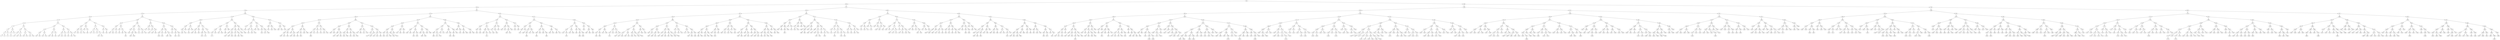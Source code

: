 digraph AVLBaum
{
914 -> 500;
914 -> 1489;
500 -> 244;
500 -> 741;
244 -> 148;
244 -> 401;
148 -> 85;
148 -> 209;
85 -> 56;
85 -> 116;
56 -> 27;
56 -> 69;
27 -> 12;
27 -> 42;
12 -> 7;
12 -> 19;
7 -> 4;
7 -> 10;
4 -> 2;
4 -> 6;
2 -> 1;
2 -> 3;
6 -> 5;
10 -> 9;
10 -> 11;
9 -> 8;
19 -> 15;
19 -> 23;
15 -> 13;
15 -> 17;
13 -> 14;
17 -> 16;
17 -> 18;
23 -> 21;
23 -> 25;
21 -> 20;
21 -> 22;
25 -> 24;
25 -> 26;
42 -> 35;
42 -> 49;
35 -> 31;
35 -> 39;
31 -> 29;
31 -> 33;
29 -> 28;
29 -> 30;
33 -> 32;
33 -> 34;
39 -> 37;
39 -> 41;
37 -> 36;
37 -> 38;
41 -> 40;
49 -> 46;
49 -> 52;
46 -> 44;
46 -> 47;
44 -> 43;
44 -> 45;
47 -> 48;
52 -> 51;
52 -> 54;
51 -> 50;
54 -> 53;
54 -> 55;
69 -> 64;
69 -> 79;
64 -> 60;
64 -> 66;
60 -> 58;
60 -> 62;
58 -> 57;
58 -> 59;
62 -> 61;
62 -> 63;
66 -> 65;
66 -> 67;
67 -> 68;
79 -> 73;
79 -> 82;
73 -> 71;
73 -> 75;
71 -> 70;
71 -> 72;
75 -> 74;
75 -> 77;
77 -> 76;
77 -> 78;
82 -> 81;
82 -> 83;
81 -> 80;
83 -> 84;
116 -> 100;
116 -> 127;
100 -> 92;
100 -> 109;
92 -> 89;
92 -> 95;
89 -> 87;
89 -> 90;
87 -> 86;
87 -> 88;
90 -> 91;
95 -> 94;
95 -> 97;
94 -> 93;
97 -> 96;
97 -> 98;
98 -> 99;
109 -> 103;
109 -> 112;
103 -> 101;
103 -> 107;
101 -> 102;
107 -> 105;
107 -> 108;
105 -> 104;
105 -> 106;
112 -> 110;
112 -> 114;
110 -> 111;
114 -> 113;
114 -> 115;
127 -> 120;
127 -> 139;
120 -> 118;
120 -> 123;
118 -> 117;
118 -> 119;
123 -> 121;
123 -> 125;
121 -> 122;
125 -> 124;
125 -> 126;
139 -> 133;
139 -> 142;
133 -> 130;
133 -> 135;
130 -> 129;
130 -> 131;
129 -> 128;
131 -> 132;
135 -> 134;
135 -> 137;
137 -> 136;
137 -> 138;
142 -> 140;
142 -> 145;
140 -> 141;
145 -> 144;
145 -> 146;
144 -> 143;
146 -> 147;
209 -> 175;
209 -> 230;
175 -> 159;
175 -> 189;
159 -> 154;
159 -> 166;
154 -> 152;
154 -> 157;
152 -> 150;
152 -> 153;
150 -> 149;
150 -> 151;
157 -> 156;
157 -> 158;
156 -> 155;
166 -> 163;
166 -> 172;
163 -> 161;
163 -> 164;
161 -> 160;
161 -> 162;
164 -> 165;
172 -> 169;
172 -> 174;
169 -> 168;
169 -> 170;
168 -> 167;
170 -> 171;
174 -> 173;
189 -> 184;
189 -> 203;
184 -> 180;
184 -> 187;
180 -> 178;
180 -> 182;
178 -> 176;
178 -> 179;
176 -> 177;
182 -> 181;
182 -> 183;
187 -> 185;
187 -> 188;
185 -> 186;
203 -> 196;
203 -> 206;
196 -> 192;
196 -> 199;
192 -> 190;
192 -> 194;
190 -> 191;
194 -> 193;
194 -> 195;
199 -> 197;
199 -> 201;
197 -> 198;
201 -> 200;
201 -> 202;
206 -> 204;
206 -> 207;
204 -> 205;
207 -> 208;
230 -> 219;
230 -> 237;
219 -> 212;
219 -> 223;
212 -> 211;
212 -> 215;
211 -> 210;
215 -> 214;
215 -> 217;
214 -> 213;
217 -> 216;
217 -> 218;
223 -> 221;
223 -> 226;
221 -> 220;
221 -> 222;
226 -> 225;
226 -> 228;
225 -> 224;
228 -> 227;
228 -> 229;
237 -> 233;
237 -> 241;
233 -> 232;
233 -> 235;
232 -> 231;
235 -> 234;
235 -> 236;
241 -> 239;
241 -> 242;
239 -> 238;
239 -> 240;
242 -> 243;
401 -> 327;
401 -> 440;
327 -> 282;
327 -> 367;
282 -> 267;
282 -> 306;
267 -> 257;
267 -> 275;
257 -> 251;
257 -> 263;
251 -> 248;
251 -> 253;
248 -> 246;
248 -> 249;
246 -> 245;
246 -> 247;
249 -> 250;
253 -> 252;
253 -> 255;
255 -> 254;
255 -> 256;
263 -> 260;
263 -> 265;
260 -> 258;
260 -> 261;
258 -> 259;
261 -> 262;
265 -> 264;
265 -> 266;
275 -> 272;
275 -> 278;
272 -> 270;
272 -> 274;
270 -> 269;
270 -> 271;
269 -> 268;
274 -> 273;
278 -> 277;
278 -> 280;
277 -> 276;
280 -> 279;
280 -> 281;
306 -> 293;
306 -> 314;
293 -> 286;
293 -> 299;
286 -> 284;
286 -> 289;
284 -> 283;
284 -> 285;
289 -> 288;
289 -> 291;
288 -> 287;
291 -> 290;
291 -> 292;
299 -> 297;
299 -> 302;
297 -> 295;
297 -> 298;
295 -> 294;
295 -> 296;
302 -> 300;
302 -> 304;
300 -> 301;
304 -> 303;
304 -> 305;
314 -> 310;
314 -> 320;
310 -> 308;
310 -> 312;
308 -> 307;
308 -> 309;
312 -> 311;
312 -> 313;
320 -> 316;
320 -> 324;
316 -> 315;
316 -> 318;
318 -> 317;
318 -> 319;
324 -> 322;
324 -> 325;
322 -> 321;
322 -> 323;
325 -> 326;
367 -> 347;
367 -> 388;
347 -> 340;
347 -> 357;
340 -> 334;
340 -> 344;
334 -> 330;
334 -> 338;
330 -> 328;
330 -> 332;
328 -> 329;
332 -> 331;
332 -> 333;
338 -> 336;
338 -> 339;
336 -> 335;
336 -> 337;
344 -> 342;
344 -> 346;
342 -> 341;
342 -> 343;
346 -> 345;
357 -> 351;
357 -> 363;
351 -> 349;
351 -> 354;
349 -> 348;
349 -> 350;
354 -> 353;
354 -> 355;
353 -> 352;
355 -> 356;
363 -> 359;
363 -> 365;
359 -> 358;
359 -> 361;
361 -> 360;
361 -> 362;
365 -> 364;
365 -> 366;
388 -> 378;
388 -> 393;
378 -> 374;
378 -> 383;
374 -> 370;
374 -> 376;
370 -> 369;
370 -> 372;
369 -> 368;
372 -> 371;
372 -> 373;
376 -> 375;
376 -> 377;
383 -> 380;
383 -> 386;
380 -> 379;
380 -> 382;
382 -> 381;
386 -> 385;
386 -> 387;
385 -> 384;
393 -> 390;
393 -> 397;
390 -> 389;
390 -> 392;
392 -> 391;
397 -> 395;
397 -> 399;
395 -> 394;
395 -> 396;
399 -> 398;
399 -> 400;
440 -> 424;
440 -> 472;
424 -> 415;
424 -> 434;
415 -> 407;
415 -> 421;
407 -> 404;
407 -> 412;
404 -> 402;
404 -> 406;
402 -> 403;
406 -> 405;
412 -> 409;
412 -> 414;
409 -> 408;
409 -> 410;
410 -> 411;
414 -> 413;
421 -> 418;
421 -> 422;
418 -> 417;
418 -> 419;
417 -> 416;
419 -> 420;
422 -> 423;
434 -> 428;
434 -> 437;
428 -> 426;
428 -> 432;
426 -> 425;
426 -> 427;
432 -> 430;
432 -> 433;
430 -> 429;
430 -> 431;
437 -> 436;
437 -> 438;
436 -> 435;
438 -> 439;
472 -> 454;
472 -> 490;
454 -> 445;
454 -> 464;
445 -> 443;
445 -> 450;
443 -> 442;
443 -> 444;
442 -> 441;
450 -> 447;
450 -> 452;
447 -> 446;
447 -> 448;
448 -> 449;
452 -> 451;
452 -> 453;
464 -> 459;
464 -> 468;
459 -> 457;
459 -> 461;
457 -> 456;
457 -> 458;
456 -> 455;
461 -> 460;
461 -> 462;
462 -> 463;
468 -> 466;
468 -> 470;
466 -> 465;
466 -> 467;
470 -> 469;
470 -> 471;
490 -> 481;
490 -> 493;
481 -> 477;
481 -> 484;
477 -> 474;
477 -> 479;
474 -> 473;
474 -> 476;
476 -> 475;
479 -> 478;
479 -> 480;
484 -> 482;
484 -> 487;
482 -> 483;
487 -> 485;
487 -> 488;
485 -> 486;
488 -> 489;
493 -> 491;
493 -> 497;
491 -> 492;
497 -> 495;
497 -> 498;
495 -> 494;
495 -> 496;
498 -> 499;
741 -> 661;
741 -> 803;
661 -> 587;
661 -> 685;
587 -> 543;
587 -> 621;
543 -> 520;
543 -> 569;
520 -> 510;
520 -> 536;
510 -> 506;
510 -> 515;
506 -> 503;
506 -> 508;
503 -> 501;
503 -> 504;
501 -> 502;
504 -> 505;
508 -> 507;
508 -> 509;
515 -> 513;
515 -> 517;
513 -> 512;
513 -> 514;
512 -> 511;
517 -> 516;
517 -> 519;
519 -> 518;
536 -> 528;
536 -> 540;
528 -> 524;
528 -> 532;
524 -> 522;
524 -> 526;
522 -> 521;
522 -> 523;
526 -> 525;
526 -> 527;
532 -> 530;
532 -> 534;
530 -> 529;
530 -> 531;
534 -> 533;
534 -> 535;
540 -> 538;
540 -> 541;
538 -> 537;
538 -> 539;
541 -> 542;
569 -> 554;
569 -> 576;
554 -> 548;
554 -> 561;
548 -> 545;
548 -> 552;
545 -> 544;
545 -> 547;
547 -> 546;
552 -> 550;
552 -> 553;
550 -> 549;
550 -> 551;
561 -> 557;
561 -> 565;
557 -> 555;
557 -> 559;
555 -> 556;
559 -> 558;
559 -> 560;
565 -> 563;
565 -> 567;
563 -> 562;
563 -> 564;
567 -> 566;
567 -> 568;
576 -> 572;
576 -> 580;
572 -> 571;
572 -> 574;
571 -> 570;
574 -> 573;
574 -> 575;
580 -> 578;
580 -> 584;
578 -> 577;
578 -> 579;
584 -> 582;
584 -> 585;
582 -> 581;
582 -> 583;
585 -> 586;
621 -> 608;
621 -> 643;
608 -> 600;
608 -> 616;
600 -> 593;
600 -> 605;
593 -> 591;
593 -> 597;
591 -> 589;
591 -> 592;
589 -> 588;
589 -> 590;
597 -> 595;
597 -> 599;
595 -> 594;
595 -> 596;
599 -> 598;
605 -> 602;
605 -> 606;
602 -> 601;
602 -> 604;
604 -> 603;
606 -> 607;
616 -> 612;
616 -> 618;
612 -> 610;
612 -> 614;
610 -> 609;
610 -> 611;
614 -> 613;
614 -> 615;
618 -> 617;
618 -> 619;
619 -> 620;
643 -> 633;
643 -> 655;
633 -> 627;
633 -> 636;
627 -> 623;
627 -> 629;
623 -> 622;
623 -> 625;
625 -> 624;
625 -> 626;
629 -> 628;
629 -> 631;
631 -> 630;
631 -> 632;
636 -> 634;
636 -> 639;
634 -> 635;
639 -> 638;
639 -> 641;
638 -> 637;
641 -> 640;
641 -> 642;
655 -> 650;
655 -> 657;
650 -> 646;
650 -> 653;
646 -> 645;
646 -> 648;
645 -> 644;
648 -> 647;
648 -> 649;
653 -> 651;
653 -> 654;
651 -> 652;
657 -> 656;
657 -> 659;
659 -> 658;
659 -> 660;
685 -> 675;
685 -> 713;
675 -> 670;
675 -> 681;
670 -> 665;
670 -> 672;
665 -> 663;
665 -> 668;
663 -> 662;
663 -> 664;
668 -> 666;
668 -> 669;
666 -> 667;
672 -> 671;
672 -> 674;
674 -> 673;
681 -> 679;
681 -> 683;
679 -> 677;
679 -> 680;
677 -> 676;
677 -> 678;
683 -> 682;
683 -> 684;
713 -> 696;
713 -> 729;
696 -> 691;
696 -> 705;
691 -> 687;
691 -> 693;
687 -> 686;
687 -> 689;
689 -> 688;
689 -> 690;
693 -> 692;
693 -> 694;
694 -> 695;
705 -> 699;
705 -> 708;
699 -> 698;
699 -> 701;
698 -> 697;
701 -> 700;
701 -> 703;
703 -> 702;
703 -> 704;
708 -> 707;
708 -> 711;
707 -> 706;
711 -> 710;
711 -> 712;
710 -> 709;
729 -> 718;
729 -> 735;
718 -> 716;
718 -> 723;
716 -> 714;
716 -> 717;
714 -> 715;
723 -> 721;
723 -> 726;
721 -> 719;
721 -> 722;
719 -> 720;
726 -> 724;
726 -> 727;
724 -> 725;
727 -> 728;
735 -> 732;
735 -> 739;
732 -> 731;
732 -> 734;
731 -> 730;
734 -> 733;
739 -> 737;
739 -> 740;
737 -> 736;
737 -> 738;
803 -> 764;
803 -> 846;
764 -> 753;
764 -> 786;
753 -> 748;
753 -> 757;
748 -> 744;
748 -> 750;
744 -> 742;
744 -> 746;
742 -> 743;
746 -> 745;
746 -> 747;
750 -> 749;
750 -> 751;
751 -> 752;
757 -> 755;
757 -> 761;
755 -> 754;
755 -> 756;
761 -> 759;
761 -> 762;
759 -> 758;
759 -> 760;
762 -> 763;
786 -> 775;
786 -> 796;
775 -> 768;
775 -> 778;
768 -> 766;
768 -> 771;
766 -> 765;
766 -> 767;
771 -> 770;
771 -> 773;
770 -> 769;
773 -> 772;
773 -> 774;
778 -> 777;
778 -> 782;
777 -> 776;
782 -> 780;
782 -> 784;
780 -> 779;
780 -> 781;
784 -> 783;
784 -> 785;
796 -> 790;
796 -> 800;
790 -> 788;
790 -> 792;
788 -> 787;
788 -> 789;
792 -> 791;
792 -> 794;
794 -> 793;
794 -> 795;
800 -> 798;
800 -> 802;
798 -> 797;
798 -> 799;
802 -> 801;
846 -> 830;
846 -> 878;
830 -> 817;
830 -> 840;
817 -> 810;
817 -> 823;
810 -> 807;
810 -> 814;
807 -> 805;
807 -> 809;
805 -> 804;
805 -> 806;
809 -> 808;
814 -> 812;
814 -> 815;
812 -> 811;
812 -> 813;
815 -> 816;
823 -> 820;
823 -> 826;
820 -> 819;
820 -> 822;
819 -> 818;
822 -> 821;
826 -> 824;
826 -> 828;
824 -> 825;
828 -> 827;
828 -> 829;
840 -> 834;
840 -> 842;
834 -> 832;
834 -> 837;
832 -> 831;
832 -> 833;
837 -> 835;
837 -> 839;
835 -> 836;
839 -> 838;
842 -> 841;
842 -> 844;
844 -> 843;
844 -> 845;
878 -> 862;
878 -> 896;
862 -> 856;
862 -> 869;
856 -> 849;
856 -> 860;
849 -> 847;
849 -> 853;
847 -> 848;
853 -> 851;
853 -> 855;
851 -> 850;
851 -> 852;
855 -> 854;
860 -> 858;
860 -> 861;
858 -> 857;
858 -> 859;
869 -> 866;
869 -> 873;
866 -> 864;
866 -> 867;
864 -> 863;
864 -> 865;
867 -> 868;
873 -> 871;
873 -> 876;
871 -> 870;
871 -> 872;
876 -> 875;
876 -> 877;
875 -> 874;
896 -> 890;
896 -> 903;
890 -> 886;
890 -> 893;
886 -> 882;
886 -> 888;
882 -> 880;
882 -> 884;
880 -> 879;
880 -> 881;
884 -> 883;
884 -> 885;
888 -> 887;
888 -> 889;
893 -> 892;
893 -> 895;
892 -> 891;
895 -> 894;
903 -> 899;
903 -> 909;
899 -> 898;
899 -> 901;
898 -> 897;
901 -> 900;
901 -> 902;
909 -> 906;
909 -> 911;
906 -> 904;
906 -> 908;
904 -> 905;
908 -> 907;
911 -> 910;
911 -> 912;
912 -> 913;
1489 -> 1256;
1489 -> 1706;
1256 -> 1093;
1256 -> 1401;
1093 -> 994;
1093 -> 1165;
994 -> 956;
994 -> 1033;
956 -> 939;
956 -> 971;
939 -> 924;
939 -> 951;
924 -> 921;
924 -> 931;
921 -> 918;
921 -> 923;
918 -> 916;
918 -> 919;
916 -> 915;
916 -> 917;
919 -> 920;
923 -> 922;
931 -> 927;
931 -> 936;
927 -> 926;
927 -> 929;
926 -> 925;
929 -> 928;
929 -> 930;
936 -> 934;
936 -> 937;
934 -> 933;
934 -> 935;
933 -> 932;
937 -> 938;
951 -> 943;
951 -> 954;
943 -> 941;
943 -> 947;
941 -> 940;
941 -> 942;
947 -> 945;
947 -> 949;
945 -> 944;
945 -> 946;
949 -> 948;
949 -> 950;
954 -> 952;
954 -> 955;
952 -> 953;
971 -> 961;
971 -> 984;
961 -> 959;
961 -> 966;
959 -> 957;
959 -> 960;
957 -> 958;
966 -> 964;
966 -> 969;
964 -> 963;
964 -> 965;
963 -> 962;
969 -> 968;
969 -> 970;
968 -> 967;
984 -> 979;
984 -> 987;
979 -> 975;
979 -> 981;
975 -> 973;
975 -> 977;
973 -> 972;
973 -> 974;
977 -> 976;
977 -> 978;
981 -> 980;
981 -> 983;
983 -> 982;
987 -> 985;
987 -> 990;
985 -> 986;
990 -> 988;
990 -> 992;
988 -> 989;
992 -> 991;
992 -> 993;
1033 -> 1017;
1033 -> 1062;
1017 -> 1008;
1017 -> 1022;
1008 -> 999;
1008 -> 1014;
999 -> 997;
999 -> 1002;
997 -> 995;
997 -> 998;
995 -> 996;
1002 -> 1000;
1002 -> 1005;
1000 -> 1001;
1005 -> 1004;
1005 -> 1007;
1004 -> 1003;
1007 -> 1006;
1014 -> 1010;
1014 -> 1015;
1010 -> 1009;
1010 -> 1012;
1012 -> 1011;
1012 -> 1013;
1015 -> 1016;
1022 -> 1019;
1022 -> 1026;
1019 -> 1018;
1019 -> 1020;
1020 -> 1021;
1026 -> 1024;
1026 -> 1030;
1024 -> 1023;
1024 -> 1025;
1030 -> 1028;
1030 -> 1032;
1028 -> 1027;
1028 -> 1029;
1032 -> 1031;
1062 -> 1051;
1062 -> 1077;
1051 -> 1045;
1051 -> 1058;
1045 -> 1039;
1045 -> 1048;
1039 -> 1037;
1039 -> 1042;
1037 -> 1035;
1037 -> 1038;
1035 -> 1034;
1035 -> 1036;
1042 -> 1041;
1042 -> 1043;
1041 -> 1040;
1043 -> 1044;
1048 -> 1046;
1048 -> 1049;
1046 -> 1047;
1049 -> 1050;
1058 -> 1054;
1058 -> 1060;
1054 -> 1053;
1054 -> 1056;
1053 -> 1052;
1056 -> 1055;
1056 -> 1057;
1060 -> 1059;
1060 -> 1061;
1077 -> 1071;
1077 -> 1085;
1071 -> 1066;
1071 -> 1075;
1066 -> 1064;
1066 -> 1068;
1064 -> 1063;
1064 -> 1065;
1068 -> 1067;
1068 -> 1069;
1069 -> 1070;
1075 -> 1073;
1075 -> 1076;
1073 -> 1072;
1073 -> 1074;
1085 -> 1082;
1085 -> 1088;
1082 -> 1080;
1082 -> 1083;
1080 -> 1079;
1080 -> 1081;
1079 -> 1078;
1083 -> 1084;
1088 -> 1086;
1088 -> 1091;
1086 -> 1087;
1091 -> 1090;
1091 -> 1092;
1090 -> 1089;
1165 -> 1133;
1165 -> 1219;
1133 -> 1117;
1133 -> 1153;
1117 -> 1103;
1117 -> 1123;
1103 -> 1099;
1103 -> 1109;
1099 -> 1095;
1099 -> 1101;
1095 -> 1094;
1095 -> 1097;
1097 -> 1096;
1097 -> 1098;
1101 -> 1100;
1101 -> 1102;
1109 -> 1105;
1109 -> 1114;
1105 -> 1104;
1105 -> 1107;
1107 -> 1106;
1107 -> 1108;
1114 -> 1111;
1114 -> 1115;
1111 -> 1110;
1111 -> 1112;
1112 -> 1113;
1115 -> 1116;
1123 -> 1120;
1123 -> 1128;
1120 -> 1118;
1120 -> 1121;
1118 -> 1119;
1121 -> 1122;
1128 -> 1125;
1128 -> 1131;
1125 -> 1124;
1125 -> 1126;
1126 -> 1127;
1131 -> 1130;
1131 -> 1132;
1130 -> 1129;
1153 -> 1143;
1153 -> 1159;
1143 -> 1139;
1143 -> 1148;
1139 -> 1136;
1139 -> 1141;
1136 -> 1134;
1136 -> 1137;
1134 -> 1135;
1137 -> 1138;
1141 -> 1140;
1141 -> 1142;
1148 -> 1146;
1148 -> 1151;
1146 -> 1144;
1146 -> 1147;
1144 -> 1145;
1151 -> 1149;
1151 -> 1152;
1149 -> 1150;
1159 -> 1155;
1159 -> 1163;
1155 -> 1154;
1155 -> 1157;
1157 -> 1156;
1157 -> 1158;
1163 -> 1161;
1163 -> 1164;
1161 -> 1160;
1161 -> 1162;
1219 -> 1196;
1219 -> 1240;
1196 -> 1186;
1196 -> 1208;
1186 -> 1172;
1186 -> 1192;
1172 -> 1168;
1172 -> 1178;
1168 -> 1166;
1168 -> 1170;
1166 -> 1167;
1170 -> 1169;
1170 -> 1171;
1178 -> 1175;
1178 -> 1182;
1175 -> 1174;
1175 -> 1176;
1174 -> 1173;
1176 -> 1177;
1182 -> 1180;
1182 -> 1184;
1180 -> 1179;
1180 -> 1181;
1184 -> 1183;
1184 -> 1185;
1192 -> 1189;
1192 -> 1194;
1189 -> 1187;
1189 -> 1190;
1187 -> 1188;
1190 -> 1191;
1194 -> 1193;
1194 -> 1195;
1208 -> 1201;
1208 -> 1212;
1201 -> 1199;
1201 -> 1204;
1199 -> 1198;
1199 -> 1200;
1198 -> 1197;
1204 -> 1202;
1204 -> 1206;
1202 -> 1203;
1206 -> 1205;
1206 -> 1207;
1212 -> 1210;
1212 -> 1216;
1210 -> 1209;
1210 -> 1211;
1216 -> 1214;
1216 -> 1218;
1214 -> 1213;
1214 -> 1215;
1218 -> 1217;
1240 -> 1230;
1240 -> 1246;
1230 -> 1223;
1230 -> 1236;
1223 -> 1221;
1223 -> 1227;
1221 -> 1220;
1221 -> 1222;
1227 -> 1225;
1227 -> 1228;
1225 -> 1224;
1225 -> 1226;
1228 -> 1229;
1236 -> 1234;
1236 -> 1238;
1234 -> 1232;
1234 -> 1235;
1232 -> 1231;
1232 -> 1233;
1238 -> 1237;
1238 -> 1239;
1246 -> 1242;
1246 -> 1253;
1242 -> 1241;
1242 -> 1244;
1244 -> 1243;
1244 -> 1245;
1253 -> 1250;
1253 -> 1254;
1250 -> 1248;
1250 -> 1251;
1248 -> 1247;
1248 -> 1249;
1251 -> 1252;
1254 -> 1255;
1401 -> 1336;
1401 -> 1451;
1336 -> 1293;
1336 -> 1364;
1293 -> 1270;
1293 -> 1317;
1270 -> 1264;
1270 -> 1280;
1264 -> 1260;
1264 -> 1266;
1260 -> 1258;
1260 -> 1262;
1258 -> 1257;
1258 -> 1259;
1262 -> 1261;
1262 -> 1263;
1266 -> 1265;
1266 -> 1268;
1268 -> 1267;
1268 -> 1269;
1280 -> 1277;
1280 -> 1285;
1277 -> 1274;
1277 -> 1279;
1274 -> 1272;
1274 -> 1275;
1272 -> 1271;
1272 -> 1273;
1275 -> 1276;
1279 -> 1278;
1285 -> 1282;
1285 -> 1289;
1282 -> 1281;
1282 -> 1284;
1284 -> 1283;
1289 -> 1287;
1289 -> 1291;
1287 -> 1286;
1287 -> 1288;
1291 -> 1290;
1291 -> 1292;
1317 -> 1306;
1317 -> 1325;
1306 -> 1301;
1306 -> 1311;
1301 -> 1298;
1301 -> 1304;
1298 -> 1295;
1298 -> 1300;
1295 -> 1294;
1295 -> 1297;
1297 -> 1296;
1300 -> 1299;
1304 -> 1303;
1304 -> 1305;
1303 -> 1302;
1311 -> 1309;
1311 -> 1315;
1309 -> 1307;
1309 -> 1310;
1307 -> 1308;
1315 -> 1313;
1315 -> 1316;
1313 -> 1312;
1313 -> 1314;
1325 -> 1321;
1325 -> 1331;
1321 -> 1319;
1321 -> 1323;
1319 -> 1318;
1319 -> 1320;
1323 -> 1322;
1323 -> 1324;
1331 -> 1327;
1331 -> 1333;
1327 -> 1326;
1327 -> 1329;
1329 -> 1328;
1329 -> 1330;
1333 -> 1332;
1333 -> 1335;
1335 -> 1334;
1364 -> 1349;
1364 -> 1383;
1349 -> 1341;
1349 -> 1356;
1341 -> 1338;
1341 -> 1346;
1338 -> 1337;
1338 -> 1339;
1339 -> 1340;
1346 -> 1343;
1346 -> 1347;
1343 -> 1342;
1343 -> 1344;
1344 -> 1345;
1347 -> 1348;
1356 -> 1353;
1356 -> 1360;
1353 -> 1351;
1353 -> 1354;
1351 -> 1350;
1351 -> 1352;
1354 -> 1355;
1360 -> 1358;
1360 -> 1362;
1358 -> 1357;
1358 -> 1359;
1362 -> 1361;
1362 -> 1363;
1383 -> 1371;
1383 -> 1395;
1371 -> 1368;
1371 -> 1377;
1368 -> 1366;
1368 -> 1369;
1366 -> 1365;
1366 -> 1367;
1369 -> 1370;
1377 -> 1374;
1377 -> 1379;
1374 -> 1373;
1374 -> 1375;
1373 -> 1372;
1375 -> 1376;
1379 -> 1378;
1379 -> 1381;
1381 -> 1380;
1381 -> 1382;
1395 -> 1391;
1395 -> 1399;
1391 -> 1387;
1391 -> 1393;
1387 -> 1385;
1387 -> 1389;
1385 -> 1384;
1385 -> 1386;
1389 -> 1388;
1389 -> 1390;
1393 -> 1392;
1393 -> 1394;
1399 -> 1397;
1399 -> 1400;
1397 -> 1396;
1397 -> 1398;
1451 -> 1431;
1451 -> 1474;
1431 -> 1417;
1431 -> 1441;
1417 -> 1409;
1417 -> 1426;
1409 -> 1405;
1409 -> 1414;
1405 -> 1403;
1405 -> 1407;
1403 -> 1402;
1403 -> 1404;
1407 -> 1406;
1407 -> 1408;
1414 -> 1412;
1414 -> 1415;
1412 -> 1411;
1412 -> 1413;
1411 -> 1410;
1415 -> 1416;
1426 -> 1421;
1426 -> 1429;
1421 -> 1419;
1421 -> 1423;
1419 -> 1418;
1419 -> 1420;
1423 -> 1422;
1423 -> 1424;
1424 -> 1425;
1429 -> 1428;
1429 -> 1430;
1428 -> 1427;
1441 -> 1435;
1441 -> 1447;
1435 -> 1433;
1435 -> 1438;
1433 -> 1432;
1433 -> 1434;
1438 -> 1437;
1438 -> 1439;
1437 -> 1436;
1439 -> 1440;
1447 -> 1444;
1447 -> 1449;
1444 -> 1442;
1444 -> 1445;
1442 -> 1443;
1445 -> 1446;
1449 -> 1448;
1449 -> 1450;
1474 -> 1462;
1474 -> 1483;
1462 -> 1454;
1462 -> 1466;
1454 -> 1453;
1454 -> 1458;
1453 -> 1452;
1458 -> 1456;
1458 -> 1460;
1456 -> 1455;
1456 -> 1457;
1460 -> 1459;
1460 -> 1461;
1466 -> 1464;
1466 -> 1470;
1464 -> 1463;
1464 -> 1465;
1470 -> 1468;
1470 -> 1472;
1468 -> 1467;
1468 -> 1469;
1472 -> 1471;
1472 -> 1473;
1483 -> 1479;
1483 -> 1487;
1479 -> 1476;
1479 -> 1481;
1476 -> 1475;
1476 -> 1478;
1478 -> 1477;
1481 -> 1480;
1481 -> 1482;
1487 -> 1485;
1487 -> 1488;
1485 -> 1484;
1485 -> 1486;
1706 -> 1586;
1706 -> 1853;
1586 -> 1530;
1586 -> 1630;
1530 -> 1506;
1530 -> 1548;
1506 -> 1499;
1506 -> 1516;
1499 -> 1493;
1499 -> 1502;
1493 -> 1491;
1493 -> 1496;
1491 -> 1490;
1491 -> 1492;
1496 -> 1495;
1496 -> 1498;
1495 -> 1494;
1498 -> 1497;
1502 -> 1501;
1502 -> 1504;
1501 -> 1500;
1504 -> 1503;
1504 -> 1505;
1516 -> 1512;
1516 -> 1523;
1512 -> 1509;
1512 -> 1514;
1509 -> 1508;
1509 -> 1510;
1508 -> 1507;
1510 -> 1511;
1514 -> 1513;
1514 -> 1515;
1523 -> 1520;
1523 -> 1526;
1520 -> 1518;
1520 -> 1521;
1518 -> 1517;
1518 -> 1519;
1521 -> 1522;
1526 -> 1525;
1526 -> 1528;
1525 -> 1524;
1528 -> 1527;
1528 -> 1529;
1548 -> 1538;
1548 -> 1566;
1538 -> 1533;
1538 -> 1542;
1533 -> 1532;
1533 -> 1535;
1532 -> 1531;
1535 -> 1534;
1535 -> 1536;
1536 -> 1537;
1542 -> 1540;
1542 -> 1544;
1540 -> 1539;
1540 -> 1541;
1544 -> 1543;
1544 -> 1546;
1546 -> 1545;
1546 -> 1547;
1566 -> 1560;
1566 -> 1575;
1560 -> 1555;
1560 -> 1562;
1555 -> 1551;
1555 -> 1557;
1551 -> 1549;
1551 -> 1553;
1549 -> 1550;
1553 -> 1552;
1553 -> 1554;
1557 -> 1556;
1557 -> 1558;
1558 -> 1559;
1562 -> 1561;
1562 -> 1564;
1564 -> 1563;
1564 -> 1565;
1575 -> 1572;
1575 -> 1581;
1572 -> 1569;
1572 -> 1574;
1569 -> 1568;
1569 -> 1570;
1568 -> 1567;
1570 -> 1571;
1574 -> 1573;
1581 -> 1579;
1581 -> 1583;
1579 -> 1577;
1579 -> 1580;
1577 -> 1576;
1577 -> 1578;
1583 -> 1582;
1583 -> 1584;
1584 -> 1585;
1630 -> 1607;
1630 -> 1667;
1607 -> 1596;
1607 -> 1621;
1596 -> 1589;
1596 -> 1603;
1589 -> 1588;
1589 -> 1593;
1588 -> 1587;
1593 -> 1591;
1593 -> 1594;
1591 -> 1590;
1591 -> 1592;
1594 -> 1595;
1603 -> 1599;
1603 -> 1605;
1599 -> 1597;
1599 -> 1601;
1597 -> 1598;
1601 -> 1600;
1601 -> 1602;
1605 -> 1604;
1605 -> 1606;
1621 -> 1614;
1621 -> 1626;
1614 -> 1610;
1614 -> 1618;
1610 -> 1608;
1610 -> 1612;
1608 -> 1609;
1612 -> 1611;
1612 -> 1613;
1618 -> 1616;
1618 -> 1619;
1616 -> 1615;
1616 -> 1617;
1619 -> 1620;
1626 -> 1623;
1626 -> 1628;
1623 -> 1622;
1623 -> 1625;
1625 -> 1624;
1628 -> 1627;
1628 -> 1629;
1667 -> 1645;
1667 -> 1682;
1645 -> 1639;
1645 -> 1655;
1639 -> 1636;
1639 -> 1642;
1636 -> 1633;
1636 -> 1637;
1633 -> 1631;
1633 -> 1634;
1631 -> 1632;
1634 -> 1635;
1637 -> 1638;
1642 -> 1640;
1642 -> 1643;
1640 -> 1641;
1643 -> 1644;
1655 -> 1648;
1655 -> 1663;
1648 -> 1647;
1648 -> 1652;
1647 -> 1646;
1652 -> 1650;
1652 -> 1653;
1650 -> 1649;
1650 -> 1651;
1653 -> 1654;
1663 -> 1659;
1663 -> 1665;
1659 -> 1657;
1659 -> 1661;
1657 -> 1656;
1657 -> 1658;
1661 -> 1660;
1661 -> 1662;
1665 -> 1664;
1665 -> 1666;
1682 -> 1674;
1682 -> 1696;
1674 -> 1671;
1674 -> 1679;
1671 -> 1669;
1671 -> 1673;
1669 -> 1668;
1669 -> 1670;
1673 -> 1672;
1679 -> 1677;
1679 -> 1681;
1677 -> 1675;
1677 -> 1678;
1675 -> 1676;
1681 -> 1680;
1696 -> 1688;
1696 -> 1703;
1688 -> 1684;
1688 -> 1692;
1684 -> 1683;
1684 -> 1686;
1686 -> 1685;
1686 -> 1687;
1692 -> 1690;
1692 -> 1694;
1690 -> 1689;
1690 -> 1691;
1694 -> 1693;
1694 -> 1695;
1703 -> 1700;
1703 -> 1704;
1700 -> 1698;
1700 -> 1702;
1698 -> 1697;
1698 -> 1699;
1702 -> 1701;
1704 -> 1705;
1853 -> 1770;
1853 -> 1917;
1770 -> 1741;
1770 -> 1814;
1741 -> 1726;
1741 -> 1754;
1726 -> 1718;
1726 -> 1731;
1718 -> 1710;
1718 -> 1721;
1710 -> 1708;
1710 -> 1714;
1708 -> 1707;
1708 -> 1709;
1714 -> 1712;
1714 -> 1716;
1712 -> 1711;
1712 -> 1713;
1716 -> 1715;
1716 -> 1717;
1721 -> 1720;
1721 -> 1724;
1720 -> 1719;
1724 -> 1723;
1724 -> 1725;
1723 -> 1722;
1731 -> 1728;
1731 -> 1738;
1728 -> 1727;
1728 -> 1729;
1729 -> 1730;
1738 -> 1734;
1738 -> 1740;
1734 -> 1733;
1734 -> 1736;
1733 -> 1732;
1736 -> 1735;
1736 -> 1737;
1740 -> 1739;
1754 -> 1748;
1754 -> 1762;
1748 -> 1744;
1748 -> 1750;
1744 -> 1742;
1744 -> 1746;
1742 -> 1743;
1746 -> 1745;
1746 -> 1747;
1750 -> 1749;
1750 -> 1752;
1752 -> 1751;
1752 -> 1753;
1762 -> 1759;
1762 -> 1766;
1759 -> 1757;
1759 -> 1760;
1757 -> 1755;
1757 -> 1758;
1755 -> 1756;
1760 -> 1761;
1766 -> 1764;
1766 -> 1768;
1764 -> 1763;
1764 -> 1765;
1768 -> 1767;
1768 -> 1769;
1814 -> 1798;
1814 -> 1836;
1798 -> 1788;
1798 -> 1806;
1788 -> 1780;
1788 -> 1794;
1780 -> 1775;
1780 -> 1784;
1775 -> 1773;
1775 -> 1778;
1773 -> 1771;
1773 -> 1774;
1771 -> 1772;
1778 -> 1777;
1778 -> 1779;
1777 -> 1776;
1784 -> 1782;
1784 -> 1786;
1782 -> 1781;
1782 -> 1783;
1786 -> 1785;
1786 -> 1787;
1794 -> 1791;
1794 -> 1796;
1791 -> 1790;
1791 -> 1792;
1790 -> 1789;
1792 -> 1793;
1796 -> 1795;
1796 -> 1797;
1806 -> 1802;
1806 -> 1809;
1802 -> 1800;
1802 -> 1804;
1800 -> 1799;
1800 -> 1801;
1804 -> 1803;
1804 -> 1805;
1809 -> 1808;
1809 -> 1812;
1808 -> 1807;
1812 -> 1811;
1812 -> 1813;
1811 -> 1810;
1836 -> 1827;
1836 -> 1843;
1827 -> 1821;
1827 -> 1832;
1821 -> 1818;
1821 -> 1824;
1818 -> 1816;
1818 -> 1819;
1816 -> 1815;
1816 -> 1817;
1819 -> 1820;
1824 -> 1822;
1824 -> 1825;
1822 -> 1823;
1825 -> 1826;
1832 -> 1830;
1832 -> 1834;
1830 -> 1828;
1830 -> 1831;
1828 -> 1829;
1834 -> 1833;
1834 -> 1835;
1843 -> 1839;
1843 -> 1850;
1839 -> 1838;
1839 -> 1841;
1838 -> 1837;
1841 -> 1840;
1841 -> 1842;
1850 -> 1846;
1850 -> 1852;
1846 -> 1845;
1846 -> 1848;
1845 -> 1844;
1848 -> 1847;
1848 -> 1849;
1852 -> 1851;
1917 -> 1886;
1917 -> 1952;
1886 -> 1871;
1886 -> 1896;
1871 -> 1861;
1871 -> 1878;
1861 -> 1857;
1861 -> 1866;
1857 -> 1855;
1857 -> 1859;
1855 -> 1854;
1855 -> 1856;
1859 -> 1858;
1859 -> 1860;
1866 -> 1864;
1866 -> 1868;
1864 -> 1862;
1864 -> 1865;
1862 -> 1863;
1868 -> 1867;
1868 -> 1870;
1870 -> 1869;
1878 -> 1874;
1878 -> 1883;
1874 -> 1872;
1874 -> 1876;
1872 -> 1873;
1876 -> 1875;
1876 -> 1877;
1883 -> 1880;
1883 -> 1885;
1880 -> 1879;
1880 -> 1882;
1882 -> 1881;
1885 -> 1884;
1896 -> 1891;
1896 -> 1903;
1891 -> 1889;
1891 -> 1893;
1889 -> 1887;
1889 -> 1890;
1887 -> 1888;
1893 -> 1892;
1893 -> 1894;
1894 -> 1895;
1903 -> 1899;
1903 -> 1909;
1899 -> 1898;
1899 -> 1901;
1898 -> 1897;
1901 -> 1900;
1901 -> 1902;
1909 -> 1905;
1909 -> 1913;
1905 -> 1904;
1905 -> 1907;
1907 -> 1906;
1907 -> 1908;
1913 -> 1911;
1913 -> 1915;
1911 -> 1910;
1911 -> 1912;
1915 -> 1914;
1915 -> 1916;
1952 -> 1935;
1952 -> 1972;
1935 -> 1929;
1935 -> 1944;
1929 -> 1922;
1929 -> 1933;
1922 -> 1919;
1922 -> 1925;
1919 -> 1918;
1919 -> 1920;
1920 -> 1921;
1925 -> 1923;
1925 -> 1927;
1923 -> 1924;
1927 -> 1926;
1927 -> 1928;
1933 -> 1931;
1933 -> 1934;
1931 -> 1930;
1931 -> 1932;
1944 -> 1940;
1944 -> 1947;
1940 -> 1937;
1940 -> 1942;
1937 -> 1936;
1937 -> 1939;
1939 -> 1938;
1942 -> 1941;
1942 -> 1943;
1947 -> 1946;
1947 -> 1950;
1946 -> 1945;
1950 -> 1949;
1950 -> 1951;
1949 -> 1948;
1972 -> 1963;
1972 -> 1986;
1963 -> 1959;
1963 -> 1966;
1959 -> 1955;
1959 -> 1961;
1955 -> 1954;
1955 -> 1957;
1954 -> 1953;
1957 -> 1956;
1957 -> 1958;
1961 -> 1960;
1961 -> 1962;
1966 -> 1965;
1966 -> 1970;
1965 -> 1964;
1970 -> 1968;
1970 -> 1971;
1968 -> 1967;
1968 -> 1969;
1986 -> 1980;
1986 -> 1993;
1980 -> 1976;
1980 -> 1983;
1976 -> 1974;
1976 -> 1978;
1974 -> 1973;
1974 -> 1975;
1978 -> 1977;
1978 -> 1979;
1983 -> 1982;
1983 -> 1985;
1982 -> 1981;
1985 -> 1984;
1993 -> 1990;
1993 -> 1998;
1990 -> 1988;
1990 -> 1992;
1988 -> 1987;
1988 -> 1989;
1992 -> 1991;
1998 -> 1995;
1998 -> 2000;
1995 -> 1994;
1995 -> 1996;
1996 -> 1997;
2000 -> 1999;
}
